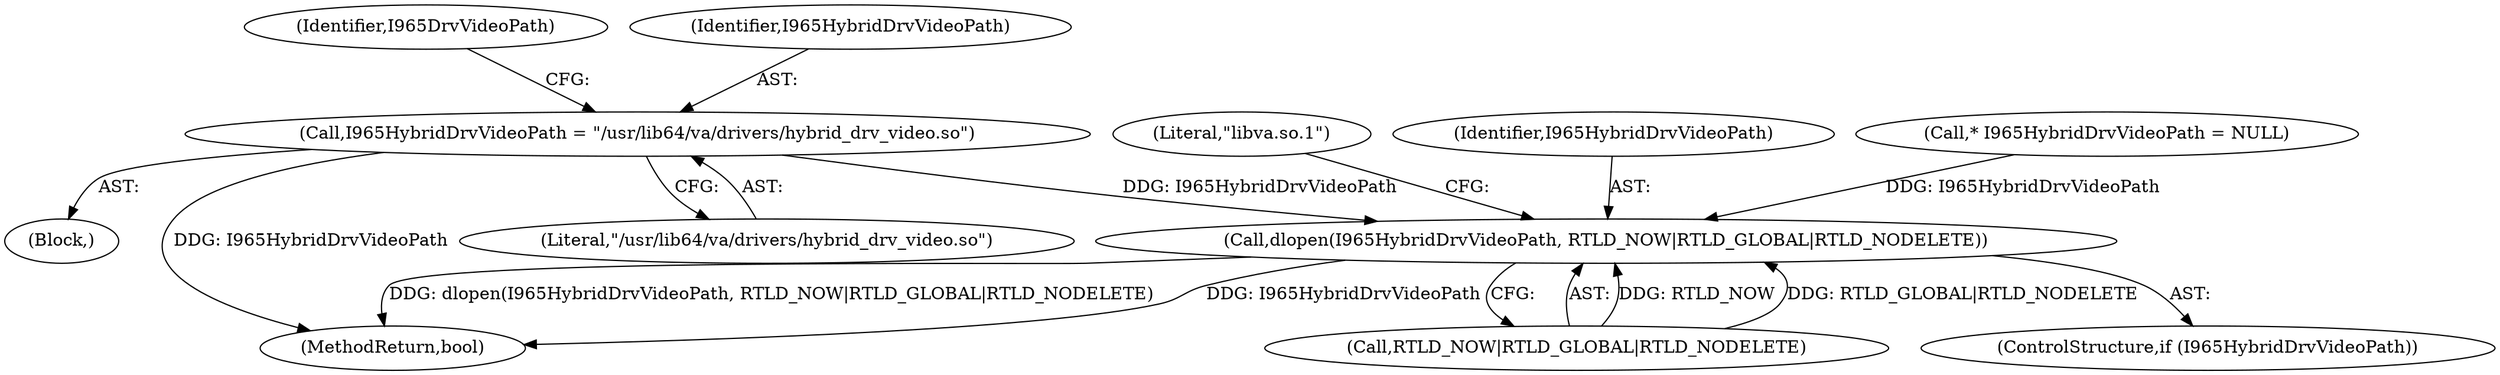 digraph "1_Chrome_27c68f543e5eba779902447445dfb05ec3f5bf75_9@del" {
"1000139" [label="(Call,I965HybridDrvVideoPath = \"/usr/lib64/va/drivers/hybrid_drv_video.so\")"];
"1000158" [label="(Call,dlopen(I965HybridDrvVideoPath, RTLD_NOW|RTLD_GLOBAL|RTLD_NODELETE))"];
"1000139" [label="(Call,I965HybridDrvVideoPath = \"/usr/lib64/va/drivers/hybrid_drv_video.so\")"];
"1000156" [label="(ControlStructure,if (I965HybridDrvVideoPath))"];
"1000166" [label="(Literal,\"libva.so.1\")"];
"1000135" [label="(Block,)"];
"1000150" [label="(Identifier,I965DrvVideoPath)"];
"1000141" [label="(Literal,\"/usr/lib64/va/drivers/hybrid_drv_video.so\")"];
"1000159" [label="(Identifier,I965HybridDrvVideoPath)"];
"1000158" [label="(Call,dlopen(I965HybridDrvVideoPath, RTLD_NOW|RTLD_GLOBAL|RTLD_NODELETE))"];
"1000181" [label="(MethodReturn,bool)"];
"1000160" [label="(Call,RTLD_NOW|RTLD_GLOBAL|RTLD_NODELETE)"];
"1000140" [label="(Identifier,I965HybridDrvVideoPath)"];
"1000130" [label="(Call,* I965HybridDrvVideoPath = NULL)"];
"1000139" -> "1000135"  [label="AST: "];
"1000139" -> "1000141"  [label="CFG: "];
"1000140" -> "1000139"  [label="AST: "];
"1000141" -> "1000139"  [label="AST: "];
"1000150" -> "1000139"  [label="CFG: "];
"1000139" -> "1000181"  [label="DDG: I965HybridDrvVideoPath"];
"1000139" -> "1000158"  [label="DDG: I965HybridDrvVideoPath"];
"1000158" -> "1000156"  [label="AST: "];
"1000158" -> "1000160"  [label="CFG: "];
"1000159" -> "1000158"  [label="AST: "];
"1000160" -> "1000158"  [label="AST: "];
"1000166" -> "1000158"  [label="CFG: "];
"1000158" -> "1000181"  [label="DDG: I965HybridDrvVideoPath"];
"1000158" -> "1000181"  [label="DDG: dlopen(I965HybridDrvVideoPath, RTLD_NOW|RTLD_GLOBAL|RTLD_NODELETE)"];
"1000130" -> "1000158"  [label="DDG: I965HybridDrvVideoPath"];
"1000160" -> "1000158"  [label="DDG: RTLD_NOW"];
"1000160" -> "1000158"  [label="DDG: RTLD_GLOBAL|RTLD_NODELETE"];
}
